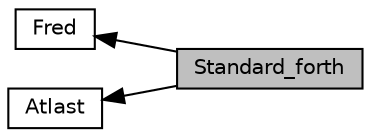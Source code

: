 digraph "Standard_forth"
{
  edge [fontname="Helvetica",fontsize="10",labelfontname="Helvetica",labelfontsize="10"];
  node [fontname="Helvetica",fontsize="10",shape=record];
  rankdir=LR;
  Node0 [label="Standard_forth",height=0.2,width=0.4,color="black", fillcolor="grey75", style="filled", fontcolor="black"];
  Node1 [label="Fred",height=0.2,width=0.4,color="black", fillcolor="white", style="filled",URL="$group__Fred.html"];
  Node2 [label="Atlast",height=0.2,width=0.4,color="black", fillcolor="white", style="filled",URL="$group__Atlast.html"];
  Node1->Node0 [shape=plaintext, dir="back", style="solid"];
  Node2->Node0 [shape=plaintext, dir="back", style="solid"];
}
